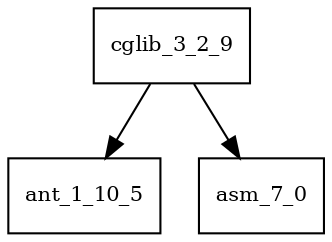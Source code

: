 digraph cglib_3_2_9_dependencies {
  node [shape = box, fontsize=10.0];
  cglib_3_2_9 -> ant_1_10_5;
  cglib_3_2_9 -> asm_7_0;
}
